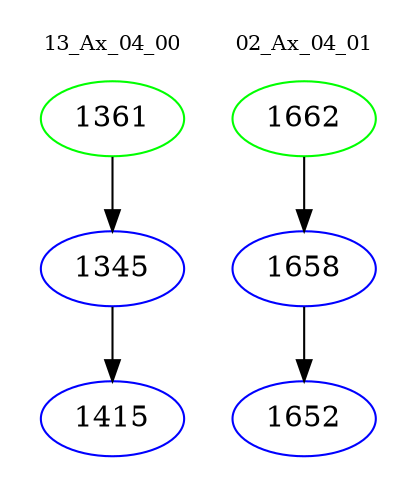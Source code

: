 digraph{
subgraph cluster_0 {
color = white
label = "13_Ax_04_00";
fontsize=10;
T0_1361 [label="1361", color="green"]
T0_1361 -> T0_1345 [color="black"]
T0_1345 [label="1345", color="blue"]
T0_1345 -> T0_1415 [color="black"]
T0_1415 [label="1415", color="blue"]
}
subgraph cluster_1 {
color = white
label = "02_Ax_04_01";
fontsize=10;
T1_1662 [label="1662", color="green"]
T1_1662 -> T1_1658 [color="black"]
T1_1658 [label="1658", color="blue"]
T1_1658 -> T1_1652 [color="black"]
T1_1652 [label="1652", color="blue"]
}
}
